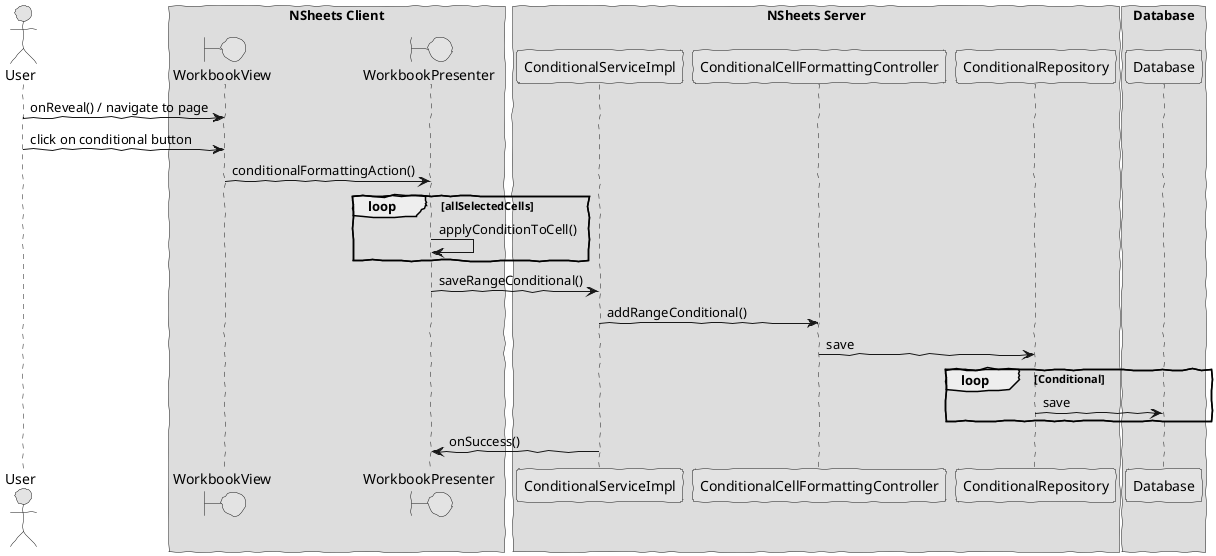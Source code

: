@startuml design1
skinparam handwritten true
skinparam monochrome true
skinparam packageStyle rect
skinparam defaultFontName FG Virgil
skinparam shadowing false

actor User
boundary WorkbookView
boundary WorkbookPresenter

box "NSheets Client"
participant WorkbookView
participant WorkbookPresenter
end box

box "NSheets Server"
participant ConditionalServiceImpl
participant ConditionalCellFormattingController
participant ConditionalRepository
end box

box "Database"
participant Database
end box

User -> WorkbookView : onReveal() / navigate to page
User -> WorkbookView : click on conditional button

WorkbookView -> WorkbookPresenter : conditionalFormattingAction()
loop allSelectedCells
WorkbookPresenter -> WorkbookPresenter : applyConditionToCell()
end

WorkbookPresenter -> ConditionalServiceImpl : saveRangeConditional()
ConditionalServiceImpl -> ConditionalCellFormattingController : addRangeConditional()
ConditionalCellFormattingController -> ConditionalRepository : save
loop Conditional
ConditionalRepository -> Database : save
end


ConditionalServiceImpl -> WorkbookPresenter : onSuccess()
@enduml